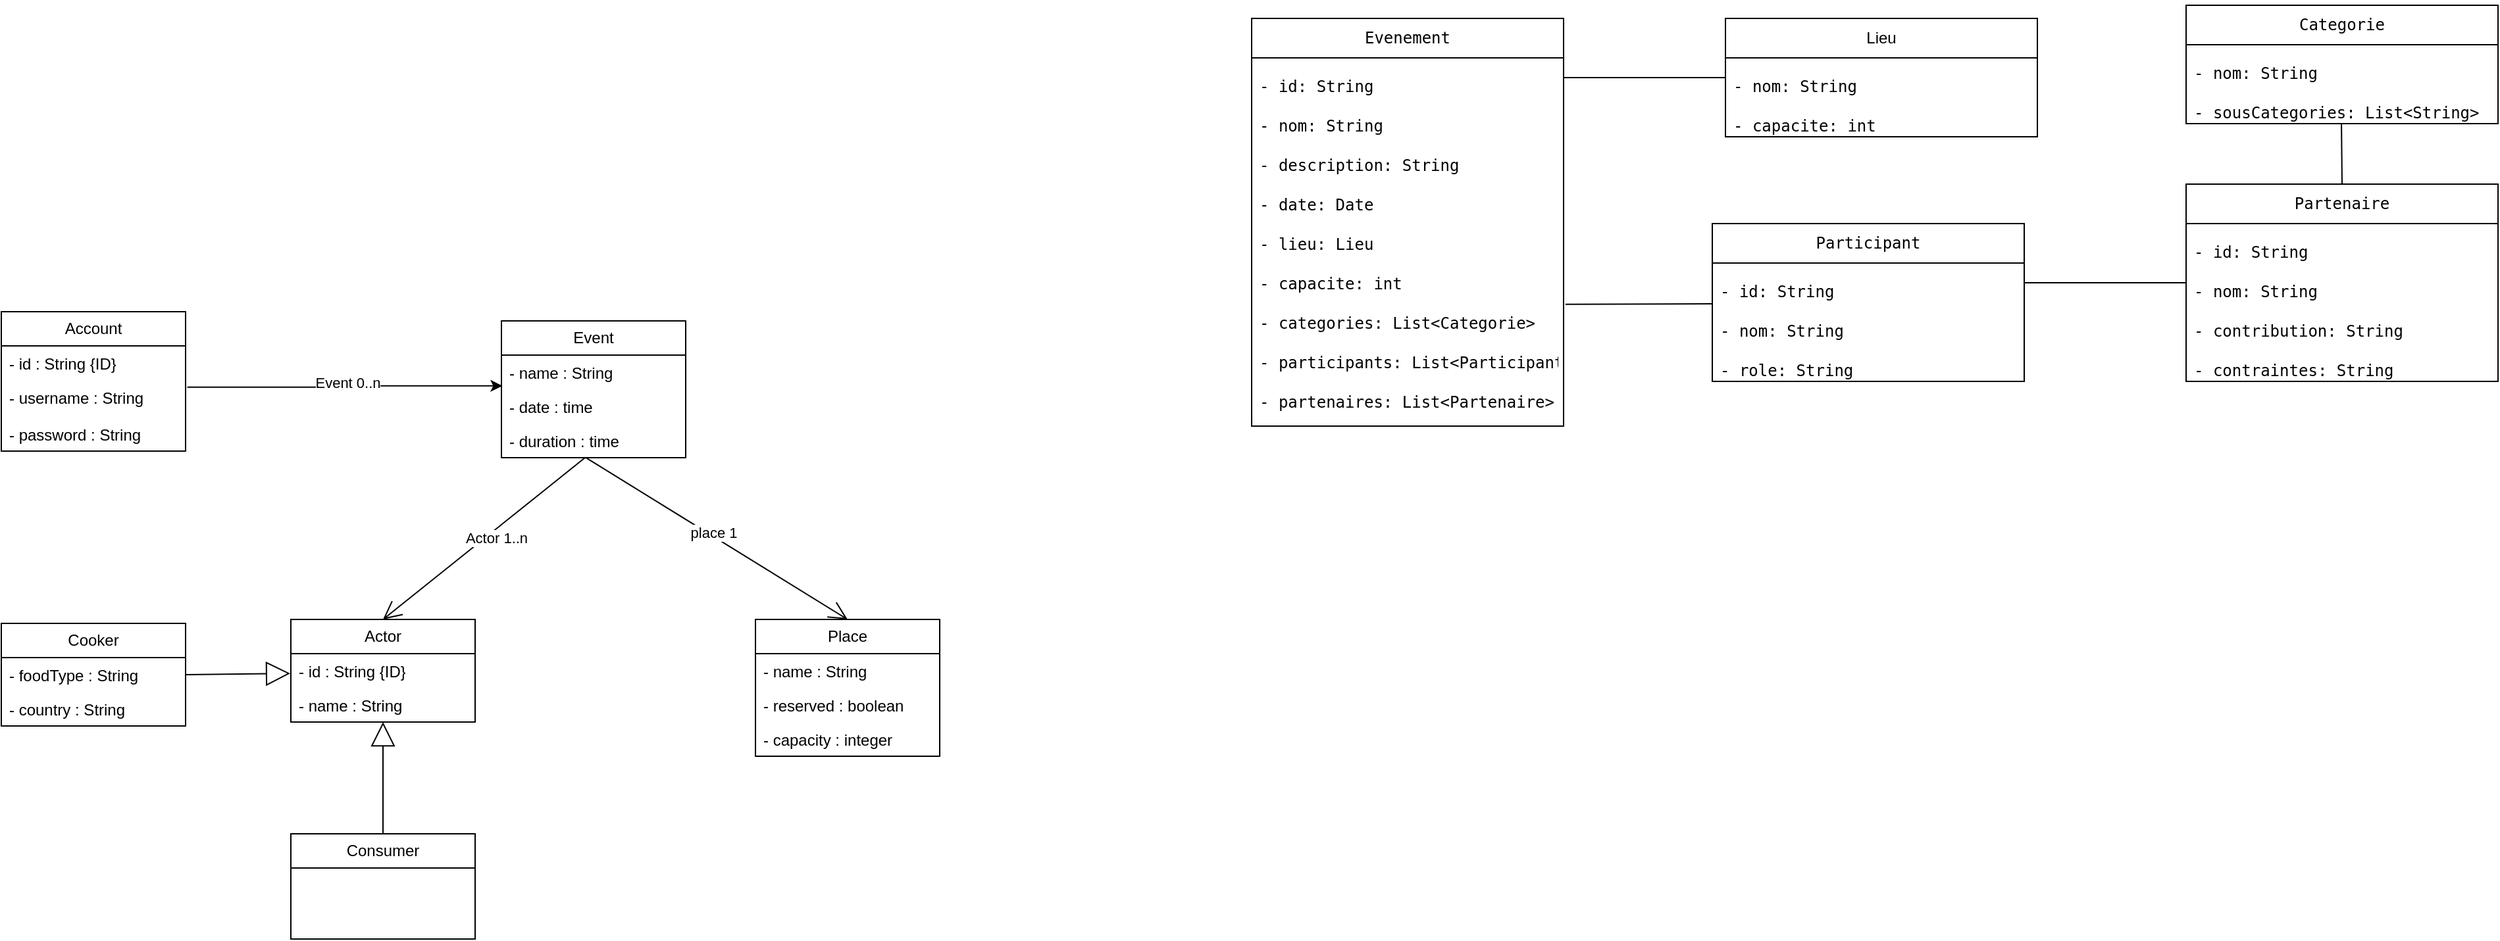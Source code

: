 <mxfile version="24.4.2" type="github">
  <diagram id="C5RBs43oDa-KdzZeNtuy" name="Page-1">
    <mxGraphModel dx="2228" dy="1465" grid="1" gridSize="10" guides="1" tooltips="1" connect="1" arrows="1" fold="1" page="1" pageScale="1" pageWidth="827" pageHeight="1169" math="0" shadow="0">
      <root>
        <mxCell id="WIyWlLk6GJQsqaUBKTNV-0" />
        <mxCell id="WIyWlLk6GJQsqaUBKTNV-1" parent="WIyWlLk6GJQsqaUBKTNV-0" />
        <mxCell id="ClVU1QTQPoaL8iyS7e0S-9" value="&lt;div&gt;Actor&lt;/div&gt;" style="swimlane;fontStyle=0;childLayout=stackLayout;horizontal=1;startSize=26;fillColor=none;horizontalStack=0;resizeParent=1;resizeParentMax=0;resizeLast=0;collapsible=1;marginBottom=0;whiteSpace=wrap;html=1;" parent="WIyWlLk6GJQsqaUBKTNV-1" vertex="1">
          <mxGeometry x="-1180" y="-403" width="140" height="78" as="geometry" />
        </mxCell>
        <mxCell id="ClVU1QTQPoaL8iyS7e0S-10" value="- id : String {ID}" style="text;strokeColor=none;fillColor=none;align=left;verticalAlign=top;spacingLeft=4;spacingRight=4;overflow=hidden;rotatable=0;points=[[0,0.5],[1,0.5]];portConstraint=eastwest;whiteSpace=wrap;html=1;" parent="ClVU1QTQPoaL8iyS7e0S-9" vertex="1">
          <mxGeometry y="26" width="140" height="26" as="geometry" />
        </mxCell>
        <mxCell id="ClVU1QTQPoaL8iyS7e0S-11" value="- name : String" style="text;strokeColor=none;fillColor=none;align=left;verticalAlign=top;spacingLeft=4;spacingRight=4;overflow=hidden;rotatable=0;points=[[0,0.5],[1,0.5]];portConstraint=eastwest;whiteSpace=wrap;html=1;" parent="ClVU1QTQPoaL8iyS7e0S-9" vertex="1">
          <mxGeometry y="52" width="140" height="26" as="geometry" />
        </mxCell>
        <mxCell id="ClVU1QTQPoaL8iyS7e0S-13" value="&lt;div&gt;Cooker&lt;/div&gt;" style="swimlane;fontStyle=0;childLayout=stackLayout;horizontal=1;startSize=26;fillColor=none;horizontalStack=0;resizeParent=1;resizeParentMax=0;resizeLast=0;collapsible=1;marginBottom=0;whiteSpace=wrap;html=1;" parent="WIyWlLk6GJQsqaUBKTNV-1" vertex="1">
          <mxGeometry x="-1400" y="-400" width="140" height="78" as="geometry" />
        </mxCell>
        <mxCell id="ClVU1QTQPoaL8iyS7e0S-14" value="- foodType : String" style="text;strokeColor=none;fillColor=none;align=left;verticalAlign=top;spacingLeft=4;spacingRight=4;overflow=hidden;rotatable=0;points=[[0,0.5],[1,0.5]];portConstraint=eastwest;whiteSpace=wrap;html=1;" parent="ClVU1QTQPoaL8iyS7e0S-13" vertex="1">
          <mxGeometry y="26" width="140" height="26" as="geometry" />
        </mxCell>
        <mxCell id="ClVU1QTQPoaL8iyS7e0S-15" value="- country : String" style="text;strokeColor=none;fillColor=none;align=left;verticalAlign=top;spacingLeft=4;spacingRight=4;overflow=hidden;rotatable=0;points=[[0,0.5],[1,0.5]];portConstraint=eastwest;whiteSpace=wrap;html=1;" parent="ClVU1QTQPoaL8iyS7e0S-13" vertex="1">
          <mxGeometry y="52" width="140" height="26" as="geometry" />
        </mxCell>
        <mxCell id="ClVU1QTQPoaL8iyS7e0S-18" value="Consumer" style="swimlane;fontStyle=0;childLayout=stackLayout;horizontal=1;startSize=26;fillColor=none;horizontalStack=0;resizeParent=1;resizeParentMax=0;resizeLast=0;collapsible=1;marginBottom=0;whiteSpace=wrap;html=1;" parent="WIyWlLk6GJQsqaUBKTNV-1" vertex="1">
          <mxGeometry x="-1180" y="-240" width="140" height="80" as="geometry" />
        </mxCell>
        <mxCell id="ClVU1QTQPoaL8iyS7e0S-23" value="" style="endArrow=block;endSize=16;endFill=0;html=1;rounded=0;exitX=0.5;exitY=0;exitDx=0;exitDy=0;entryX=0.5;entryY=1;entryDx=0;entryDy=0;" parent="WIyWlLk6GJQsqaUBKTNV-1" source="ClVU1QTQPoaL8iyS7e0S-18" target="ClVU1QTQPoaL8iyS7e0S-9" edge="1">
          <mxGeometry width="160" relative="1" as="geometry">
            <mxPoint x="-940" y="-260" as="sourcePoint" />
            <mxPoint x="-1030" y="-360" as="targetPoint" />
          </mxGeometry>
        </mxCell>
        <mxCell id="ClVU1QTQPoaL8iyS7e0S-48" value="" style="endArrow=open;endFill=1;endSize=12;html=1;rounded=0;entryX=0.5;entryY=0;entryDx=0;entryDy=0;exitX=0.456;exitY=0.992;exitDx=0;exitDy=0;exitPerimeter=0;" parent="WIyWlLk6GJQsqaUBKTNV-1" source="y8nO33b1nQPPy-lkug7s-14" target="ClVU1QTQPoaL8iyS7e0S-9" edge="1">
          <mxGeometry width="160" relative="1" as="geometry">
            <mxPoint x="-965.037" y="-522" as="sourcePoint" />
            <mxPoint x="-1400" y="-150" as="targetPoint" />
          </mxGeometry>
        </mxCell>
        <mxCell id="ClVU1QTQPoaL8iyS7e0S-49" value="Actor 1..n" style="edgeLabel;html=1;align=center;verticalAlign=middle;resizable=0;points=[];" parent="ClVU1QTQPoaL8iyS7e0S-48" vertex="1" connectable="0">
          <mxGeometry x="-0.077" y="5" relative="1" as="geometry">
            <mxPoint as="offset" />
          </mxGeometry>
        </mxCell>
        <mxCell id="ClVU1QTQPoaL8iyS7e0S-64" value="" style="endArrow=open;endFill=1;endSize=12;html=1;rounded=0;entryX=0.5;entryY=0;entryDx=0;entryDy=0;exitX=0.459;exitY=1.003;exitDx=0;exitDy=0;exitPerimeter=0;" parent="WIyWlLk6GJQsqaUBKTNV-1" source="y8nO33b1nQPPy-lkug7s-14" target="y8nO33b1nQPPy-lkug7s-0" edge="1">
          <mxGeometry width="160" relative="1" as="geometry">
            <mxPoint x="-946.5" y="-522.416" as="sourcePoint" />
            <mxPoint x="-757" y="-403" as="targetPoint" />
          </mxGeometry>
        </mxCell>
        <mxCell id="y8nO33b1nQPPy-lkug7s-10" value="&lt;div&gt;place 1&lt;/div&gt;" style="edgeLabel;html=1;align=center;verticalAlign=middle;resizable=0;points=[];" parent="ClVU1QTQPoaL8iyS7e0S-64" vertex="1" connectable="0">
          <mxGeometry x="-0.04" y="3" relative="1" as="geometry">
            <mxPoint as="offset" />
          </mxGeometry>
        </mxCell>
        <mxCell id="ClVU1QTQPoaL8iyS7e0S-22" value="" style="endArrow=block;endSize=16;endFill=0;html=1;rounded=0;entryX=-0.003;entryY=0.58;entryDx=0;entryDy=0;entryPerimeter=0;exitX=1;exitY=0.5;exitDx=0;exitDy=0;" parent="WIyWlLk6GJQsqaUBKTNV-1" source="ClVU1QTQPoaL8iyS7e0S-14" target="ClVU1QTQPoaL8iyS7e0S-10" edge="1">
          <mxGeometry width="160" relative="1" as="geometry">
            <mxPoint x="-1330" y="-400" as="sourcePoint" />
            <mxPoint x="-1170" y="-400" as="targetPoint" />
            <Array as="points" />
          </mxGeometry>
        </mxCell>
        <mxCell id="ClVU1QTQPoaL8iyS7e0S-83" value="&lt;div&gt;Account&lt;/div&gt;" style="swimlane;fontStyle=0;childLayout=stackLayout;horizontal=1;startSize=26;fillColor=none;horizontalStack=0;resizeParent=1;resizeParentMax=0;resizeLast=0;collapsible=1;marginBottom=0;whiteSpace=wrap;html=1;" parent="WIyWlLk6GJQsqaUBKTNV-1" vertex="1">
          <mxGeometry x="-1400" y="-637" width="140" height="106" as="geometry" />
        </mxCell>
        <mxCell id="y8nO33b1nQPPy-lkug7s-15" value="&lt;div&gt;- id : String {ID}&lt;/div&gt;&lt;div&gt;&lt;br&gt;&lt;/div&gt;" style="text;strokeColor=none;fillColor=none;align=left;verticalAlign=top;spacingLeft=4;spacingRight=4;overflow=hidden;rotatable=0;points=[[0,0.5],[1,0.5]];portConstraint=eastwest;whiteSpace=wrap;html=1;" parent="ClVU1QTQPoaL8iyS7e0S-83" vertex="1">
          <mxGeometry y="26" width="140" height="26" as="geometry" />
        </mxCell>
        <mxCell id="ClVU1QTQPoaL8iyS7e0S-84" value="&lt;div&gt;- username : String&lt;/div&gt;&lt;div&gt;&lt;br&gt;&lt;/div&gt;" style="text;strokeColor=none;fillColor=none;align=left;verticalAlign=top;spacingLeft=4;spacingRight=4;overflow=hidden;rotatable=0;points=[[0,0.5],[1,0.5]];portConstraint=eastwest;whiteSpace=wrap;html=1;" parent="ClVU1QTQPoaL8iyS7e0S-83" vertex="1">
          <mxGeometry y="52" width="140" height="28" as="geometry" />
        </mxCell>
        <mxCell id="y8nO33b1nQPPy-lkug7s-16" value="- password : String" style="text;strokeColor=none;fillColor=none;align=left;verticalAlign=top;spacingLeft=4;spacingRight=4;overflow=hidden;rotatable=0;points=[[0,0.5],[1,0.5]];portConstraint=eastwest;whiteSpace=wrap;html=1;" parent="ClVU1QTQPoaL8iyS7e0S-83" vertex="1">
          <mxGeometry y="80" width="140" height="26" as="geometry" />
        </mxCell>
        <mxCell id="y8nO33b1nQPPy-lkug7s-0" value="&lt;div&gt;Place&lt;/div&gt;" style="swimlane;fontStyle=0;childLayout=stackLayout;horizontal=1;startSize=26;fillColor=none;horizontalStack=0;resizeParent=1;resizeParentMax=0;resizeLast=0;collapsible=1;marginBottom=0;whiteSpace=wrap;html=1;" parent="WIyWlLk6GJQsqaUBKTNV-1" vertex="1">
          <mxGeometry x="-827" y="-403" width="140" height="104" as="geometry" />
        </mxCell>
        <mxCell id="y8nO33b1nQPPy-lkug7s-1" value="&lt;div&gt;- name : String&lt;/div&gt;" style="text;strokeColor=none;fillColor=none;align=left;verticalAlign=top;spacingLeft=4;spacingRight=4;overflow=hidden;rotatable=0;points=[[0,0.5],[1,0.5]];portConstraint=eastwest;whiteSpace=wrap;html=1;" parent="y8nO33b1nQPPy-lkug7s-0" vertex="1">
          <mxGeometry y="26" width="140" height="26" as="geometry" />
        </mxCell>
        <mxCell id="y8nO33b1nQPPy-lkug7s-2" value="&lt;div&gt;- reserved : boolean&lt;/div&gt;" style="text;strokeColor=none;fillColor=none;align=left;verticalAlign=top;spacingLeft=4;spacingRight=4;overflow=hidden;rotatable=0;points=[[0,0.5],[1,0.5]];portConstraint=eastwest;whiteSpace=wrap;html=1;" parent="y8nO33b1nQPPy-lkug7s-0" vertex="1">
          <mxGeometry y="52" width="140" height="26" as="geometry" />
        </mxCell>
        <mxCell id="y8nO33b1nQPPy-lkug7s-3" value="&lt;div&gt;- capacity : integer&lt;/div&gt;" style="text;strokeColor=none;fillColor=none;align=left;verticalAlign=top;spacingLeft=4;spacingRight=4;overflow=hidden;rotatable=0;points=[[0,0.5],[1,0.5]];portConstraint=eastwest;whiteSpace=wrap;html=1;" parent="y8nO33b1nQPPy-lkug7s-0" vertex="1">
          <mxGeometry y="78" width="140" height="26" as="geometry" />
        </mxCell>
        <mxCell id="y8nO33b1nQPPy-lkug7s-11" value="&lt;div&gt;Event&lt;/div&gt;" style="swimlane;fontStyle=0;childLayout=stackLayout;horizontal=1;startSize=26;fillColor=none;horizontalStack=0;resizeParent=1;resizeParentMax=0;resizeLast=0;collapsible=1;marginBottom=0;whiteSpace=wrap;html=1;" parent="WIyWlLk6GJQsqaUBKTNV-1" vertex="1">
          <mxGeometry x="-1020" y="-630" width="140" height="104" as="geometry" />
        </mxCell>
        <mxCell id="y8nO33b1nQPPy-lkug7s-12" value="- name : String" style="text;strokeColor=none;fillColor=none;align=left;verticalAlign=top;spacingLeft=4;spacingRight=4;overflow=hidden;rotatable=0;points=[[0,0.5],[1,0.5]];portConstraint=eastwest;whiteSpace=wrap;html=1;" parent="y8nO33b1nQPPy-lkug7s-11" vertex="1">
          <mxGeometry y="26" width="140" height="26" as="geometry" />
        </mxCell>
        <mxCell id="y8nO33b1nQPPy-lkug7s-13" value="- date : time" style="text;strokeColor=none;fillColor=none;align=left;verticalAlign=top;spacingLeft=4;spacingRight=4;overflow=hidden;rotatable=0;points=[[0,0.5],[1,0.5]];portConstraint=eastwest;whiteSpace=wrap;html=1;" parent="y8nO33b1nQPPy-lkug7s-11" vertex="1">
          <mxGeometry y="52" width="140" height="26" as="geometry" />
        </mxCell>
        <mxCell id="y8nO33b1nQPPy-lkug7s-14" value="&lt;div&gt;- duration : time&lt;/div&gt;" style="text;strokeColor=none;fillColor=none;align=left;verticalAlign=top;spacingLeft=4;spacingRight=4;overflow=hidden;rotatable=0;points=[[0,0.5],[1,0.5]];portConstraint=eastwest;whiteSpace=wrap;html=1;" parent="y8nO33b1nQPPy-lkug7s-11" vertex="1">
          <mxGeometry y="78" width="140" height="26" as="geometry" />
        </mxCell>
        <mxCell id="y8nO33b1nQPPy-lkug7s-17" style="edgeStyle=orthogonalEdgeStyle;rounded=0;orthogonalLoop=1;jettySize=auto;html=1;entryX=0.005;entryY=0.9;entryDx=0;entryDy=0;entryPerimeter=0;exitX=1.009;exitY=0.194;exitDx=0;exitDy=0;exitPerimeter=0;" parent="WIyWlLk6GJQsqaUBKTNV-1" source="ClVU1QTQPoaL8iyS7e0S-84" target="y8nO33b1nQPPy-lkug7s-12" edge="1">
          <mxGeometry relative="1" as="geometry">
            <mxPoint x="-1090" y="-584" as="sourcePoint" />
            <mxPoint x="-1150" y="-570" as="targetPoint" />
          </mxGeometry>
        </mxCell>
        <mxCell id="y8nO33b1nQPPy-lkug7s-18" value="&lt;div&gt;Event 0..n&lt;/div&gt;" style="edgeLabel;html=1;align=center;verticalAlign=middle;resizable=0;points=[];" parent="y8nO33b1nQPPy-lkug7s-17" vertex="1" connectable="0">
          <mxGeometry x="0.074" y="1" relative="1" as="geometry">
            <mxPoint x="-7" y="-2" as="offset" />
          </mxGeometry>
        </mxCell>
        <mxCell id="GbpuS-4HLD2tTJXpjmer-0" value="&lt;pre&gt;&lt;code class=&quot;!whitespace-pre hljs language-plaintext&quot;&gt;Evenement&lt;/code&gt;&lt;/pre&gt;" style="swimlane;fontStyle=0;childLayout=stackLayout;horizontal=1;startSize=30;horizontalStack=0;resizeParent=1;resizeParentMax=0;resizeLast=0;collapsible=1;marginBottom=0;whiteSpace=wrap;html=1;" vertex="1" parent="WIyWlLk6GJQsqaUBKTNV-1">
          <mxGeometry x="-450" y="-860" width="237" height="310" as="geometry" />
        </mxCell>
        <mxCell id="GbpuS-4HLD2tTJXpjmer-1" value="&lt;pre&gt;&lt;code class=&quot;!whitespace-pre hljs language-plaintext&quot;&gt;- id: String&lt;/code&gt;&lt;/pre&gt;" style="text;strokeColor=none;fillColor=none;align=left;verticalAlign=middle;spacingLeft=4;spacingRight=4;overflow=hidden;points=[[0,0.5],[1,0.5]];portConstraint=eastwest;rotatable=0;whiteSpace=wrap;html=1;" vertex="1" parent="GbpuS-4HLD2tTJXpjmer-0">
          <mxGeometry y="30" width="237" height="30" as="geometry" />
        </mxCell>
        <mxCell id="GbpuS-4HLD2tTJXpjmer-2" value="&lt;pre&gt;&lt;code class=&quot;!whitespace-pre hljs language-plaintext&quot;&gt;- nom: String&lt;/code&gt;&lt;/pre&gt;" style="text;strokeColor=none;fillColor=none;align=left;verticalAlign=middle;spacingLeft=4;spacingRight=4;overflow=hidden;points=[[0,0.5],[1,0.5]];portConstraint=eastwest;rotatable=0;whiteSpace=wrap;html=1;" vertex="1" parent="GbpuS-4HLD2tTJXpjmer-0">
          <mxGeometry y="60" width="237" height="30" as="geometry" />
        </mxCell>
        <mxCell id="GbpuS-4HLD2tTJXpjmer-3" value="&lt;pre&gt;&lt;code class=&quot;!whitespace-pre hljs language-plaintext&quot;&gt;- description: String&lt;/code&gt;&lt;/pre&gt;" style="text;strokeColor=none;fillColor=none;align=left;verticalAlign=middle;spacingLeft=4;spacingRight=4;overflow=hidden;points=[[0,0.5],[1,0.5]];portConstraint=eastwest;rotatable=0;whiteSpace=wrap;html=1;" vertex="1" parent="GbpuS-4HLD2tTJXpjmer-0">
          <mxGeometry y="90" width="237" height="30" as="geometry" />
        </mxCell>
        <mxCell id="GbpuS-4HLD2tTJXpjmer-4" value="&lt;pre&gt;&lt;code class=&quot;!whitespace-pre hljs language-plaintext&quot;&gt;- date: Date&lt;/code&gt;&lt;/pre&gt;" style="text;strokeColor=none;fillColor=none;align=left;verticalAlign=middle;spacingLeft=4;spacingRight=4;overflow=hidden;points=[[0,0.5],[1,0.5]];portConstraint=eastwest;rotatable=0;whiteSpace=wrap;html=1;" vertex="1" parent="GbpuS-4HLD2tTJXpjmer-0">
          <mxGeometry y="120" width="237" height="30" as="geometry" />
        </mxCell>
        <mxCell id="GbpuS-4HLD2tTJXpjmer-5" value="&lt;pre&gt;&lt;code class=&quot;!whitespace-pre hljs language-plaintext&quot;&gt;- lieu: Lieu&lt;/code&gt;&lt;/pre&gt;" style="text;strokeColor=none;fillColor=none;align=left;verticalAlign=middle;spacingLeft=4;spacingRight=4;overflow=hidden;points=[[0,0.5],[1,0.5]];portConstraint=eastwest;rotatable=0;whiteSpace=wrap;html=1;" vertex="1" parent="GbpuS-4HLD2tTJXpjmer-0">
          <mxGeometry y="150" width="237" height="30" as="geometry" />
        </mxCell>
        <mxCell id="GbpuS-4HLD2tTJXpjmer-6" value="&lt;pre&gt;&lt;code class=&quot;!whitespace-pre hljs language-plaintext&quot;&gt;- capacite: int&lt;/code&gt;&lt;/pre&gt;" style="text;strokeColor=none;fillColor=none;align=left;verticalAlign=middle;spacingLeft=4;spacingRight=4;overflow=hidden;points=[[0,0.5],[1,0.5]];portConstraint=eastwest;rotatable=0;whiteSpace=wrap;html=1;" vertex="1" parent="GbpuS-4HLD2tTJXpjmer-0">
          <mxGeometry y="180" width="237" height="30" as="geometry" />
        </mxCell>
        <mxCell id="GbpuS-4HLD2tTJXpjmer-7" value="&lt;pre&gt;&lt;code class=&quot;!whitespace-pre hljs language-plaintext&quot;&gt;- categories: List&amp;lt;Categorie&amp;gt;&lt;/code&gt;&lt;/pre&gt;" style="text;strokeColor=none;fillColor=none;align=left;verticalAlign=middle;spacingLeft=4;spacingRight=4;overflow=hidden;points=[[0,0.5],[1,0.5]];portConstraint=eastwest;rotatable=0;whiteSpace=wrap;html=1;" vertex="1" parent="GbpuS-4HLD2tTJXpjmer-0">
          <mxGeometry y="210" width="237" height="30" as="geometry" />
        </mxCell>
        <mxCell id="GbpuS-4HLD2tTJXpjmer-8" value="&lt;pre&gt;&lt;code class=&quot;!whitespace-pre hljs language-plaintext&quot;&gt;- participants: List&amp;lt;Participant&amp;gt;&lt;/code&gt;&lt;/pre&gt;" style="text;strokeColor=none;fillColor=none;align=left;verticalAlign=middle;spacingLeft=4;spacingRight=4;overflow=hidden;points=[[0,0.5],[1,0.5]];portConstraint=eastwest;rotatable=0;whiteSpace=wrap;html=1;" vertex="1" parent="GbpuS-4HLD2tTJXpjmer-0">
          <mxGeometry y="240" width="237" height="30" as="geometry" />
        </mxCell>
        <mxCell id="GbpuS-4HLD2tTJXpjmer-9" value="&lt;pre&gt;&lt;code class=&quot;!whitespace-pre hljs language-plaintext&quot;&gt;- partenaires: List&amp;lt;Partenaire&amp;gt;&lt;/code&gt;&lt;/pre&gt;" style="text;strokeColor=none;fillColor=none;align=left;verticalAlign=middle;spacingLeft=4;spacingRight=4;overflow=hidden;points=[[0,0.5],[1,0.5]];portConstraint=eastwest;rotatable=0;whiteSpace=wrap;html=1;" vertex="1" parent="GbpuS-4HLD2tTJXpjmer-0">
          <mxGeometry y="270" width="237" height="40" as="geometry" />
        </mxCell>
        <mxCell id="GbpuS-4HLD2tTJXpjmer-28" value="&lt;pre&gt;&lt;br&gt;&lt;/pre&gt;" style="text;strokeColor=default;fillColor=none;align=left;verticalAlign=middle;spacingLeft=4;spacingRight=4;overflow=hidden;points=[[0,0.5],[1,0.5]];portConstraint=eastwest;rotatable=0;whiteSpace=wrap;html=1;" vertex="1" parent="GbpuS-4HLD2tTJXpjmer-0">
          <mxGeometry y="310" width="237" as="geometry" />
        </mxCell>
        <mxCell id="GbpuS-4HLD2tTJXpjmer-30" value="Lieu" style="swimlane;fontStyle=0;childLayout=stackLayout;horizontal=1;startSize=30;horizontalStack=0;resizeParent=1;resizeParentMax=0;resizeLast=0;collapsible=1;marginBottom=0;whiteSpace=wrap;html=1;" vertex="1" parent="WIyWlLk6GJQsqaUBKTNV-1">
          <mxGeometry x="-90" y="-860" width="237" height="90" as="geometry" />
        </mxCell>
        <mxCell id="GbpuS-4HLD2tTJXpjmer-31" value="&lt;pre&gt;&lt;code class=&quot;!whitespace-pre hljs language-plaintext&quot;&gt;- nom: String&lt;/code&gt;&lt;/pre&gt;" style="text;strokeColor=none;fillColor=none;align=left;verticalAlign=middle;spacingLeft=4;spacingRight=4;overflow=hidden;points=[[0,0.5],[1,0.5]];portConstraint=eastwest;rotatable=0;whiteSpace=wrap;html=1;" vertex="1" parent="GbpuS-4HLD2tTJXpjmer-30">
          <mxGeometry y="30" width="237" height="30" as="geometry" />
        </mxCell>
        <mxCell id="GbpuS-4HLD2tTJXpjmer-32" value="&lt;pre&gt;&lt;code class=&quot;!whitespace-pre hljs language-plaintext&quot;&gt;- capacite: int&lt;/code&gt;&lt;/pre&gt;" style="text;strokeColor=none;fillColor=none;align=left;verticalAlign=middle;spacingLeft=4;spacingRight=4;overflow=hidden;points=[[0,0.5],[1,0.5]];portConstraint=eastwest;rotatable=0;whiteSpace=wrap;html=1;" vertex="1" parent="GbpuS-4HLD2tTJXpjmer-30">
          <mxGeometry y="60" width="237" height="30" as="geometry" />
        </mxCell>
        <mxCell id="GbpuS-4HLD2tTJXpjmer-40" value="&lt;pre&gt;&lt;br&gt;&lt;/pre&gt;" style="text;strokeColor=default;fillColor=none;align=left;verticalAlign=middle;spacingLeft=4;spacingRight=4;overflow=hidden;points=[[0,0.5],[1,0.5]];portConstraint=eastwest;rotatable=0;whiteSpace=wrap;html=1;" vertex="1" parent="GbpuS-4HLD2tTJXpjmer-30">
          <mxGeometry y="90" width="237" as="geometry" />
        </mxCell>
        <mxCell id="GbpuS-4HLD2tTJXpjmer-41" value="&lt;pre&gt;&lt;code class=&quot;!whitespace-pre hljs language-plaintext&quot;&gt;Participant&lt;/code&gt;&lt;/pre&gt;" style="swimlane;fontStyle=0;childLayout=stackLayout;horizontal=1;startSize=30;horizontalStack=0;resizeParent=1;resizeParentMax=0;resizeLast=0;collapsible=1;marginBottom=0;whiteSpace=wrap;html=1;" vertex="1" parent="WIyWlLk6GJQsqaUBKTNV-1">
          <mxGeometry x="-100" y="-704" width="237" height="120" as="geometry" />
        </mxCell>
        <mxCell id="GbpuS-4HLD2tTJXpjmer-42" value="&lt;pre&gt;&lt;code class=&quot;!whitespace-pre hljs language-plaintext&quot;&gt;- id: String&lt;/code&gt;&lt;/pre&gt;" style="text;strokeColor=none;fillColor=none;align=left;verticalAlign=middle;spacingLeft=4;spacingRight=4;overflow=hidden;points=[[0,0.5],[1,0.5]];portConstraint=eastwest;rotatable=0;whiteSpace=wrap;html=1;" vertex="1" parent="GbpuS-4HLD2tTJXpjmer-41">
          <mxGeometry y="30" width="237" height="30" as="geometry" />
        </mxCell>
        <mxCell id="GbpuS-4HLD2tTJXpjmer-43" value="&lt;pre&gt;&lt;code class=&quot;!whitespace-pre hljs language-plaintext&quot;&gt;- nom: String&lt;/code&gt;&lt;/pre&gt;" style="text;strokeColor=none;fillColor=none;align=left;verticalAlign=middle;spacingLeft=4;spacingRight=4;overflow=hidden;points=[[0,0.5],[1,0.5]];portConstraint=eastwest;rotatable=0;whiteSpace=wrap;html=1;" vertex="1" parent="GbpuS-4HLD2tTJXpjmer-41">
          <mxGeometry y="60" width="237" height="30" as="geometry" />
        </mxCell>
        <mxCell id="GbpuS-4HLD2tTJXpjmer-44" value="&lt;pre&gt;&lt;code class=&quot;!whitespace-pre hljs language-plaintext&quot;&gt;- role: String&lt;/code&gt;&lt;/pre&gt;" style="text;strokeColor=none;fillColor=none;align=left;verticalAlign=middle;spacingLeft=4;spacingRight=4;overflow=hidden;points=[[0,0.5],[1,0.5]];portConstraint=eastwest;rotatable=0;whiteSpace=wrap;html=1;" vertex="1" parent="GbpuS-4HLD2tTJXpjmer-41">
          <mxGeometry y="90" width="237" height="30" as="geometry" />
        </mxCell>
        <mxCell id="GbpuS-4HLD2tTJXpjmer-51" value="&lt;pre&gt;&lt;br&gt;&lt;/pre&gt;" style="text;strokeColor=default;fillColor=none;align=left;verticalAlign=middle;spacingLeft=4;spacingRight=4;overflow=hidden;points=[[0,0.5],[1,0.5]];portConstraint=eastwest;rotatable=0;whiteSpace=wrap;html=1;" vertex="1" parent="GbpuS-4HLD2tTJXpjmer-41">
          <mxGeometry y="120" width="237" as="geometry" />
        </mxCell>
        <mxCell id="GbpuS-4HLD2tTJXpjmer-52" value="&lt;pre&gt;&lt;code class=&quot;!whitespace-pre hljs language-plaintext&quot;&gt;Categorie&lt;/code&gt;&lt;/pre&gt;" style="swimlane;fontStyle=0;childLayout=stackLayout;horizontal=1;startSize=30;horizontalStack=0;resizeParent=1;resizeParentMax=0;resizeLast=0;collapsible=1;marginBottom=0;whiteSpace=wrap;html=1;" vertex="1" parent="WIyWlLk6GJQsqaUBKTNV-1">
          <mxGeometry x="260" y="-870" width="237" height="90" as="geometry" />
        </mxCell>
        <mxCell id="GbpuS-4HLD2tTJXpjmer-54" value="&lt;pre&gt;&lt;code class=&quot;!whitespace-pre hljs language-plaintext&quot;&gt;- nom: String&lt;/code&gt;&lt;/pre&gt;" style="text;strokeColor=none;fillColor=none;align=left;verticalAlign=middle;spacingLeft=4;spacingRight=4;overflow=hidden;points=[[0,0.5],[1,0.5]];portConstraint=eastwest;rotatable=0;whiteSpace=wrap;html=1;" vertex="1" parent="GbpuS-4HLD2tTJXpjmer-52">
          <mxGeometry y="30" width="237" height="30" as="geometry" />
        </mxCell>
        <mxCell id="GbpuS-4HLD2tTJXpjmer-55" value="&lt;pre&gt;&lt;code class=&quot;!whitespace-pre hljs language-plaintext&quot;&gt;- sousCategories: &lt;/code&gt;&lt;code class=&quot;!whitespace-pre hljs language-plaintext&quot;&gt;List&amp;lt;String&amp;gt;&lt;/code&gt;&lt;/pre&gt;" style="text;strokeColor=none;fillColor=none;align=left;verticalAlign=middle;spacingLeft=4;spacingRight=4;overflow=hidden;points=[[0,0.5],[1,0.5]];portConstraint=eastwest;rotatable=0;whiteSpace=wrap;html=1;" vertex="1" parent="GbpuS-4HLD2tTJXpjmer-52">
          <mxGeometry y="60" width="237" height="30" as="geometry" />
        </mxCell>
        <mxCell id="GbpuS-4HLD2tTJXpjmer-56" value="&lt;pre&gt;&lt;br&gt;&lt;/pre&gt;" style="text;strokeColor=default;fillColor=none;align=left;verticalAlign=middle;spacingLeft=4;spacingRight=4;overflow=hidden;points=[[0,0.5],[1,0.5]];portConstraint=eastwest;rotatable=0;whiteSpace=wrap;html=1;" vertex="1" parent="GbpuS-4HLD2tTJXpjmer-52">
          <mxGeometry y="90" width="237" as="geometry" />
        </mxCell>
        <mxCell id="GbpuS-4HLD2tTJXpjmer-57" value="&lt;pre&gt;&lt;code class=&quot;!whitespace-pre hljs language-plaintext&quot;&gt;Partenaire&lt;/code&gt;&lt;/pre&gt;" style="swimlane;fontStyle=0;childLayout=stackLayout;horizontal=1;startSize=30;horizontalStack=0;resizeParent=1;resizeParentMax=0;resizeLast=0;collapsible=1;marginBottom=0;whiteSpace=wrap;html=1;" vertex="1" parent="WIyWlLk6GJQsqaUBKTNV-1">
          <mxGeometry x="260" y="-734" width="237" height="150" as="geometry" />
        </mxCell>
        <mxCell id="GbpuS-4HLD2tTJXpjmer-58" value="&lt;pre&gt;&lt;code class=&quot;!whitespace-pre hljs language-plaintext&quot;&gt;- id: String&lt;/code&gt;&lt;/pre&gt;" style="text;strokeColor=none;fillColor=none;align=left;verticalAlign=middle;spacingLeft=4;spacingRight=4;overflow=hidden;points=[[0,0.5],[1,0.5]];portConstraint=eastwest;rotatable=0;whiteSpace=wrap;html=1;" vertex="1" parent="GbpuS-4HLD2tTJXpjmer-57">
          <mxGeometry y="30" width="237" height="30" as="geometry" />
        </mxCell>
        <mxCell id="GbpuS-4HLD2tTJXpjmer-59" value="&lt;pre&gt;&lt;code class=&quot;!whitespace-pre hljs language-plaintext&quot;&gt;- nom: String&lt;/code&gt;&lt;/pre&gt;" style="text;strokeColor=none;fillColor=none;align=left;verticalAlign=middle;spacingLeft=4;spacingRight=4;overflow=hidden;points=[[0,0.5],[1,0.5]];portConstraint=eastwest;rotatable=0;whiteSpace=wrap;html=1;" vertex="1" parent="GbpuS-4HLD2tTJXpjmer-57">
          <mxGeometry y="60" width="237" height="30" as="geometry" />
        </mxCell>
        <mxCell id="GbpuS-4HLD2tTJXpjmer-60" value="&lt;pre&gt;&lt;code class=&quot;!whitespace-pre hljs language-plaintext&quot;&gt;- &lt;/code&gt;&lt;code class=&quot;!whitespace-pre hljs language-plaintext&quot;&gt;contribution&lt;/code&gt;&lt;code class=&quot;!whitespace-pre hljs language-plaintext&quot;&gt;: String&lt;/code&gt;&lt;/pre&gt;" style="text;strokeColor=none;fillColor=none;align=left;verticalAlign=middle;spacingLeft=4;spacingRight=4;overflow=hidden;points=[[0,0.5],[1,0.5]];portConstraint=eastwest;rotatable=0;whiteSpace=wrap;html=1;" vertex="1" parent="GbpuS-4HLD2tTJXpjmer-57">
          <mxGeometry y="90" width="237" height="30" as="geometry" />
        </mxCell>
        <mxCell id="GbpuS-4HLD2tTJXpjmer-61" value="&lt;pre&gt;&lt;code class=&quot;!whitespace-pre hljs language-plaintext&quot;&gt;- &lt;/code&gt;&lt;code class=&quot;!whitespace-pre hljs language-plaintext&quot;&gt;contraintes&lt;/code&gt;&lt;code class=&quot;!whitespace-pre hljs language-plaintext&quot;&gt;: &lt;/code&gt;&lt;code class=&quot;!whitespace-pre hljs language-plaintext&quot;&gt;String&lt;/code&gt;&lt;/pre&gt;" style="text;strokeColor=none;fillColor=none;align=left;verticalAlign=middle;spacingLeft=4;spacingRight=4;overflow=hidden;points=[[0,0.5],[1,0.5]];portConstraint=eastwest;rotatable=0;whiteSpace=wrap;html=1;" vertex="1" parent="GbpuS-4HLD2tTJXpjmer-57">
          <mxGeometry y="120" width="237" height="30" as="geometry" />
        </mxCell>
        <mxCell id="GbpuS-4HLD2tTJXpjmer-67" value="&lt;pre&gt;&lt;br&gt;&lt;/pre&gt;" style="text;strokeColor=default;fillColor=none;align=left;verticalAlign=middle;spacingLeft=4;spacingRight=4;overflow=hidden;points=[[0,0.5],[1,0.5]];portConstraint=eastwest;rotatable=0;whiteSpace=wrap;html=1;" vertex="1" parent="GbpuS-4HLD2tTJXpjmer-57">
          <mxGeometry y="150" width="237" as="geometry" />
        </mxCell>
        <mxCell id="GbpuS-4HLD2tTJXpjmer-69" style="edgeStyle=none;rounded=0;orthogonalLoop=1;jettySize=auto;html=1;exitX=1;exitY=0.5;exitDx=0;exitDy=0;entryX=0;entryY=0.5;entryDx=0;entryDy=0;endArrow=none;endFill=0;" edge="1" parent="WIyWlLk6GJQsqaUBKTNV-1" source="GbpuS-4HLD2tTJXpjmer-1" target="GbpuS-4HLD2tTJXpjmer-31">
          <mxGeometry relative="1" as="geometry" />
        </mxCell>
        <mxCell id="GbpuS-4HLD2tTJXpjmer-70" style="edgeStyle=none;rounded=0;orthogonalLoop=1;jettySize=auto;html=1;entryX=0;entryY=1.033;entryDx=0;entryDy=0;endArrow=none;endFill=0;entryPerimeter=0;exitX=1.006;exitY=0.247;exitDx=0;exitDy=0;exitPerimeter=0;" edge="1" parent="WIyWlLk6GJQsqaUBKTNV-1" source="GbpuS-4HLD2tTJXpjmer-7" target="GbpuS-4HLD2tTJXpjmer-42">
          <mxGeometry relative="1" as="geometry">
            <mxPoint x="-200" y="-640" as="sourcePoint" />
          </mxGeometry>
        </mxCell>
        <mxCell id="GbpuS-4HLD2tTJXpjmer-71" style="edgeStyle=none;rounded=0;orthogonalLoop=1;jettySize=auto;html=1;exitX=1;exitY=0.5;exitDx=0;exitDy=0;entryX=0;entryY=0.5;entryDx=0;entryDy=0;endArrow=none;endFill=0;" edge="1" parent="WIyWlLk6GJQsqaUBKTNV-1" source="GbpuS-4HLD2tTJXpjmer-42" target="GbpuS-4HLD2tTJXpjmer-59">
          <mxGeometry relative="1" as="geometry" />
        </mxCell>
        <mxCell id="GbpuS-4HLD2tTJXpjmer-72" style="edgeStyle=none;rounded=0;orthogonalLoop=1;jettySize=auto;html=1;exitX=0.5;exitY=0;exitDx=0;exitDy=0;entryX=0.498;entryY=1;entryDx=0;entryDy=0;entryPerimeter=0;endArrow=none;endFill=0;" edge="1" parent="WIyWlLk6GJQsqaUBKTNV-1" source="GbpuS-4HLD2tTJXpjmer-57" target="GbpuS-4HLD2tTJXpjmer-55">
          <mxGeometry relative="1" as="geometry" />
        </mxCell>
      </root>
    </mxGraphModel>
  </diagram>
</mxfile>
